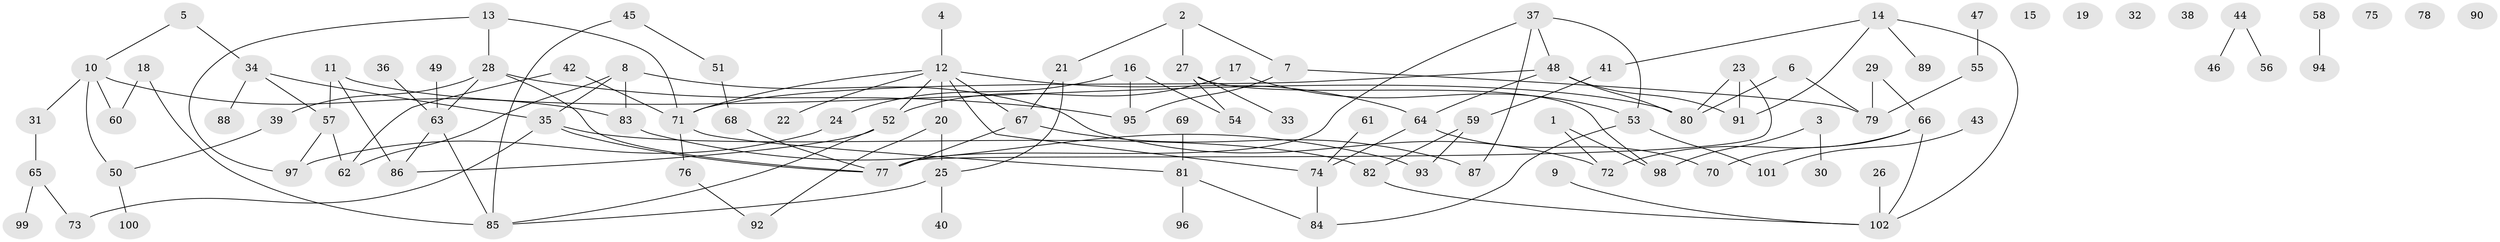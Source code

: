 // Generated by graph-tools (version 1.1) at 2025/39/03/09/25 04:39:40]
// undirected, 102 vertices, 128 edges
graph export_dot {
graph [start="1"]
  node [color=gray90,style=filled];
  1;
  2;
  3;
  4;
  5;
  6;
  7;
  8;
  9;
  10;
  11;
  12;
  13;
  14;
  15;
  16;
  17;
  18;
  19;
  20;
  21;
  22;
  23;
  24;
  25;
  26;
  27;
  28;
  29;
  30;
  31;
  32;
  33;
  34;
  35;
  36;
  37;
  38;
  39;
  40;
  41;
  42;
  43;
  44;
  45;
  46;
  47;
  48;
  49;
  50;
  51;
  52;
  53;
  54;
  55;
  56;
  57;
  58;
  59;
  60;
  61;
  62;
  63;
  64;
  65;
  66;
  67;
  68;
  69;
  70;
  71;
  72;
  73;
  74;
  75;
  76;
  77;
  78;
  79;
  80;
  81;
  82;
  83;
  84;
  85;
  86;
  87;
  88;
  89;
  90;
  91;
  92;
  93;
  94;
  95;
  96;
  97;
  98;
  99;
  100;
  101;
  102;
  1 -- 72;
  1 -- 98;
  2 -- 7;
  2 -- 21;
  2 -- 27;
  3 -- 30;
  3 -- 98;
  4 -- 12;
  5 -- 10;
  5 -- 34;
  6 -- 79;
  6 -- 80;
  7 -- 79;
  7 -- 95;
  8 -- 35;
  8 -- 62;
  8 -- 72;
  8 -- 83;
  9 -- 102;
  10 -- 31;
  10 -- 50;
  10 -- 60;
  10 -- 83;
  11 -- 57;
  11 -- 80;
  11 -- 86;
  12 -- 20;
  12 -- 22;
  12 -- 52;
  12 -- 64;
  12 -- 67;
  12 -- 71;
  12 -- 74;
  13 -- 28;
  13 -- 71;
  13 -- 97;
  14 -- 41;
  14 -- 89;
  14 -- 91;
  14 -- 102;
  16 -- 24;
  16 -- 54;
  16 -- 95;
  17 -- 52;
  17 -- 53;
  18 -- 60;
  18 -- 85;
  20 -- 25;
  20 -- 92;
  21 -- 25;
  21 -- 67;
  23 -- 77;
  23 -- 80;
  23 -- 91;
  24 -- 97;
  25 -- 40;
  25 -- 85;
  26 -- 102;
  27 -- 33;
  27 -- 54;
  27 -- 98;
  28 -- 39;
  28 -- 63;
  28 -- 77;
  28 -- 95;
  29 -- 66;
  29 -- 79;
  31 -- 65;
  34 -- 35;
  34 -- 57;
  34 -- 88;
  35 -- 73;
  35 -- 77;
  35 -- 82;
  36 -- 63;
  37 -- 48;
  37 -- 53;
  37 -- 77;
  37 -- 87;
  39 -- 50;
  41 -- 59;
  42 -- 62;
  42 -- 71;
  43 -- 101;
  44 -- 46;
  44 -- 56;
  45 -- 51;
  45 -- 85;
  47 -- 55;
  48 -- 64;
  48 -- 71;
  48 -- 80;
  48 -- 91;
  49 -- 63;
  50 -- 100;
  51 -- 68;
  52 -- 85;
  52 -- 86;
  53 -- 84;
  53 -- 101;
  55 -- 79;
  57 -- 62;
  57 -- 97;
  58 -- 94;
  59 -- 82;
  59 -- 93;
  61 -- 74;
  63 -- 85;
  63 -- 86;
  64 -- 70;
  64 -- 74;
  65 -- 73;
  65 -- 99;
  66 -- 70;
  66 -- 72;
  66 -- 102;
  67 -- 77;
  67 -- 87;
  68 -- 77;
  69 -- 81;
  71 -- 76;
  71 -- 81;
  74 -- 84;
  76 -- 92;
  81 -- 84;
  81 -- 96;
  82 -- 102;
  83 -- 93;
}
